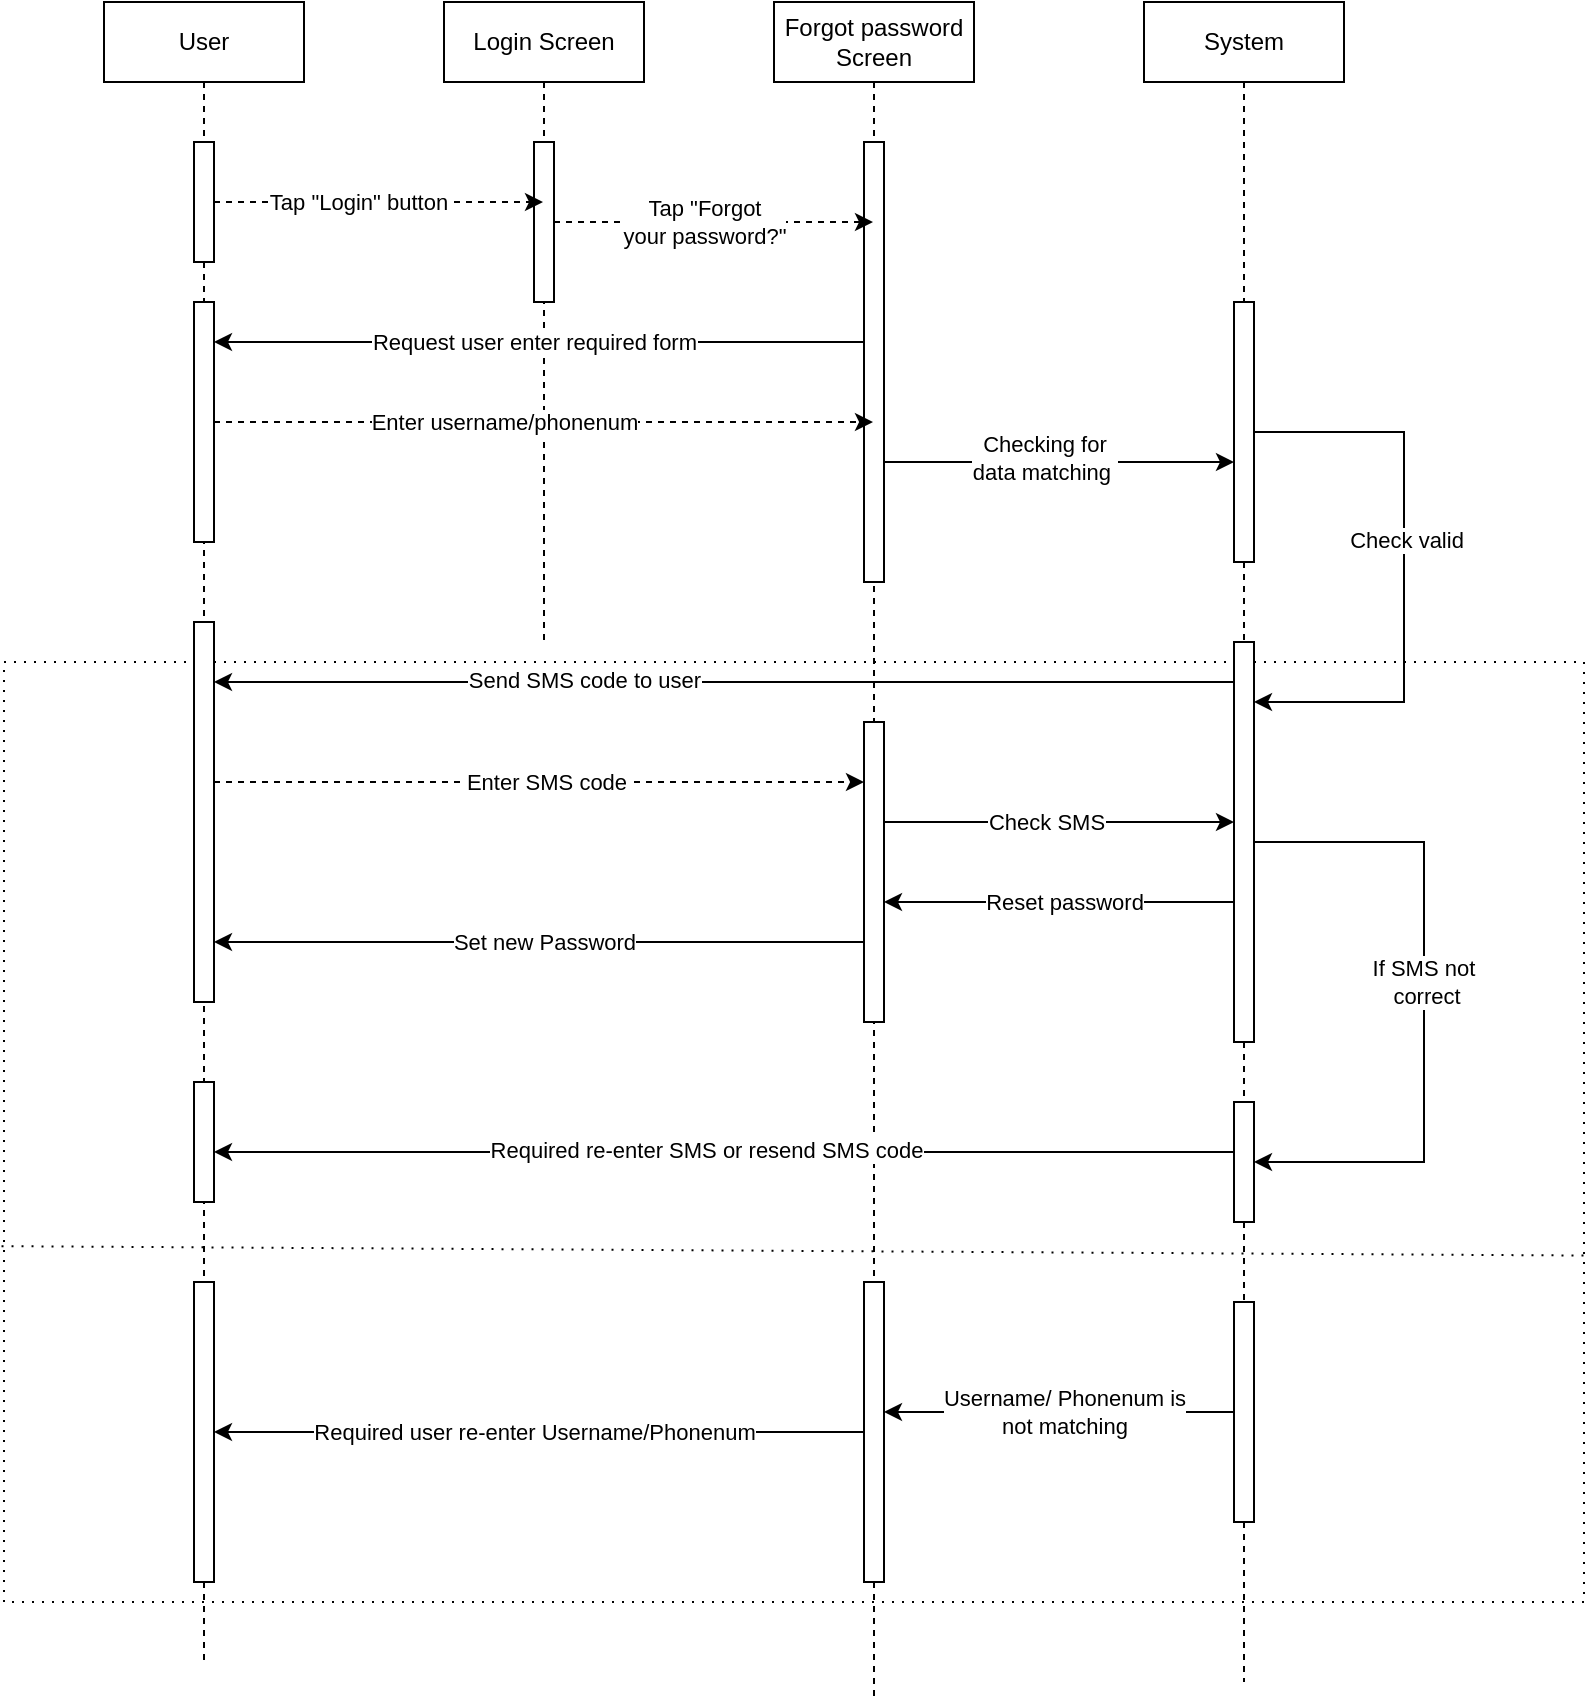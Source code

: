 <mxfile version="22.0.2" type="device">
  <diagram name="Page-1" id="2YBvvXClWsGukQMizWep">
    <mxGraphModel dx="989" dy="589" grid="1" gridSize="10" guides="1" tooltips="1" connect="1" arrows="1" fold="1" page="1" pageScale="1" pageWidth="850" pageHeight="1100" math="0" shadow="0">
      <root>
        <mxCell id="0" />
        <mxCell id="1" parent="0" />
        <mxCell id="EvKbofY6le2rrclzEL5l-23" value="" style="rounded=0;whiteSpace=wrap;html=1;dashed=1;dashPattern=1 4;" vertex="1" parent="1">
          <mxGeometry x="40" y="410" width="790" height="470" as="geometry" />
        </mxCell>
        <mxCell id="aM9ryv3xv72pqoxQDRHE-1" value="User" style="shape=umlLifeline;perimeter=lifelinePerimeter;whiteSpace=wrap;html=1;container=0;dropTarget=0;collapsible=0;recursiveResize=0;outlineConnect=0;portConstraint=eastwest;newEdgeStyle={&quot;edgeStyle&quot;:&quot;elbowEdgeStyle&quot;,&quot;elbow&quot;:&quot;vertical&quot;,&quot;curved&quot;:0,&quot;rounded&quot;:0};" parent="1" vertex="1">
          <mxGeometry x="90" y="80" width="100" height="830" as="geometry" />
        </mxCell>
        <mxCell id="aM9ryv3xv72pqoxQDRHE-2" value="" style="html=1;points=[];perimeter=orthogonalPerimeter;outlineConnect=0;targetShapes=umlLifeline;portConstraint=eastwest;newEdgeStyle={&quot;edgeStyle&quot;:&quot;elbowEdgeStyle&quot;,&quot;elbow&quot;:&quot;vertical&quot;,&quot;curved&quot;:0,&quot;rounded&quot;:0};" parent="aM9ryv3xv72pqoxQDRHE-1" vertex="1">
          <mxGeometry x="45" y="70" width="10" height="60" as="geometry" />
        </mxCell>
        <mxCell id="aM9ryv3xv72pqoxQDRHE-4" value="" style="html=1;points=[];perimeter=orthogonalPerimeter;outlineConnect=0;targetShapes=umlLifeline;portConstraint=eastwest;newEdgeStyle={&quot;edgeStyle&quot;:&quot;elbowEdgeStyle&quot;,&quot;elbow&quot;:&quot;vertical&quot;,&quot;curved&quot;:0,&quot;rounded&quot;:0};" parent="aM9ryv3xv72pqoxQDRHE-1" vertex="1">
          <mxGeometry x="45" y="150" width="10" height="120" as="geometry" />
        </mxCell>
        <mxCell id="EvKbofY6le2rrclzEL5l-18" value="" style="html=1;points=[];perimeter=orthogonalPerimeter;outlineConnect=0;targetShapes=umlLifeline;portConstraint=eastwest;newEdgeStyle={&quot;edgeStyle&quot;:&quot;elbowEdgeStyle&quot;,&quot;elbow&quot;:&quot;vertical&quot;,&quot;curved&quot;:0,&quot;rounded&quot;:0};" vertex="1" parent="aM9ryv3xv72pqoxQDRHE-1">
          <mxGeometry x="45" y="310" width="10" height="190" as="geometry" />
        </mxCell>
        <mxCell id="EvKbofY6le2rrclzEL5l-41" value="" style="html=1;points=[];perimeter=orthogonalPerimeter;outlineConnect=0;targetShapes=umlLifeline;portConstraint=eastwest;newEdgeStyle={&quot;edgeStyle&quot;:&quot;elbowEdgeStyle&quot;,&quot;elbow&quot;:&quot;vertical&quot;,&quot;curved&quot;:0,&quot;rounded&quot;:0};" vertex="1" parent="aM9ryv3xv72pqoxQDRHE-1">
          <mxGeometry x="45" y="540" width="10" height="60" as="geometry" />
        </mxCell>
        <mxCell id="EvKbofY6le2rrclzEL5l-55" value="" style="html=1;points=[];perimeter=orthogonalPerimeter;outlineConnect=0;targetShapes=umlLifeline;portConstraint=eastwest;newEdgeStyle={&quot;edgeStyle&quot;:&quot;elbowEdgeStyle&quot;,&quot;elbow&quot;:&quot;vertical&quot;,&quot;curved&quot;:0,&quot;rounded&quot;:0};" vertex="1" parent="aM9ryv3xv72pqoxQDRHE-1">
          <mxGeometry x="45" y="640" width="10" height="150" as="geometry" />
        </mxCell>
        <mxCell id="aM9ryv3xv72pqoxQDRHE-5" value="System" style="shape=umlLifeline;perimeter=lifelinePerimeter;whiteSpace=wrap;html=1;container=0;dropTarget=0;collapsible=0;recursiveResize=0;outlineConnect=0;portConstraint=eastwest;newEdgeStyle={&quot;edgeStyle&quot;:&quot;elbowEdgeStyle&quot;,&quot;elbow&quot;:&quot;vertical&quot;,&quot;curved&quot;:0,&quot;rounded&quot;:0};" parent="1" vertex="1">
          <mxGeometry x="610" y="80" width="100" height="840" as="geometry" />
        </mxCell>
        <mxCell id="EvKbofY6le2rrclzEL5l-43" style="edgeStyle=elbowEdgeStyle;rounded=0;orthogonalLoop=1;jettySize=auto;html=1;elbow=vertical;curved=0;" edge="1" parent="aM9ryv3xv72pqoxQDRHE-5" source="EvKbofY6le2rrclzEL5l-19" target="EvKbofY6le2rrclzEL5l-42">
          <mxGeometry relative="1" as="geometry">
            <Array as="points">
              <mxPoint x="140" y="535" />
            </Array>
          </mxGeometry>
        </mxCell>
        <mxCell id="EvKbofY6le2rrclzEL5l-44" value="If SMS not&amp;nbsp;&lt;br&gt;correct" style="edgeLabel;html=1;align=center;verticalAlign=middle;resizable=0;points=[];" vertex="1" connectable="0" parent="EvKbofY6le2rrclzEL5l-43">
          <mxGeometry x="-0.062" y="1" relative="1" as="geometry">
            <mxPoint as="offset" />
          </mxGeometry>
        </mxCell>
        <mxCell id="EvKbofY6le2rrclzEL5l-19" value="" style="html=1;points=[];perimeter=orthogonalPerimeter;outlineConnect=0;targetShapes=umlLifeline;portConstraint=eastwest;newEdgeStyle={&quot;edgeStyle&quot;:&quot;elbowEdgeStyle&quot;,&quot;elbow&quot;:&quot;vertical&quot;,&quot;curved&quot;:0,&quot;rounded&quot;:0};" vertex="1" parent="aM9ryv3xv72pqoxQDRHE-5">
          <mxGeometry x="45" y="320" width="10" height="200" as="geometry" />
        </mxCell>
        <mxCell id="EvKbofY6le2rrclzEL5l-42" value="" style="html=1;points=[];perimeter=orthogonalPerimeter;outlineConnect=0;targetShapes=umlLifeline;portConstraint=eastwest;newEdgeStyle={&quot;edgeStyle&quot;:&quot;elbowEdgeStyle&quot;,&quot;elbow&quot;:&quot;vertical&quot;,&quot;curved&quot;:0,&quot;rounded&quot;:0};" vertex="1" parent="aM9ryv3xv72pqoxQDRHE-5">
          <mxGeometry x="45" y="550" width="10" height="60" as="geometry" />
        </mxCell>
        <mxCell id="EvKbofY6le2rrclzEL5l-51" value="" style="html=1;points=[];perimeter=orthogonalPerimeter;outlineConnect=0;targetShapes=umlLifeline;portConstraint=eastwest;newEdgeStyle={&quot;edgeStyle&quot;:&quot;elbowEdgeStyle&quot;,&quot;elbow&quot;:&quot;vertical&quot;,&quot;curved&quot;:0,&quot;rounded&quot;:0};" vertex="1" parent="aM9ryv3xv72pqoxQDRHE-5">
          <mxGeometry x="45" y="650" width="10" height="110" as="geometry" />
        </mxCell>
        <mxCell id="EvKbofY6le2rrclzEL5l-3" value="Login Screen" style="shape=umlLifeline;perimeter=lifelinePerimeter;whiteSpace=wrap;html=1;container=0;dropTarget=0;collapsible=0;recursiveResize=0;outlineConnect=0;portConstraint=eastwest;newEdgeStyle={&quot;edgeStyle&quot;:&quot;elbowEdgeStyle&quot;,&quot;elbow&quot;:&quot;vertical&quot;,&quot;curved&quot;:0,&quot;rounded&quot;:0};" vertex="1" parent="1">
          <mxGeometry x="260" y="80" width="100" height="320" as="geometry" />
        </mxCell>
        <mxCell id="EvKbofY6le2rrclzEL5l-4" value="" style="html=1;points=[];perimeter=orthogonalPerimeter;outlineConnect=0;targetShapes=umlLifeline;portConstraint=eastwest;newEdgeStyle={&quot;edgeStyle&quot;:&quot;elbowEdgeStyle&quot;,&quot;elbow&quot;:&quot;vertical&quot;,&quot;curved&quot;:0,&quot;rounded&quot;:0};" vertex="1" parent="EvKbofY6le2rrclzEL5l-3">
          <mxGeometry x="45" y="70" width="10" height="80" as="geometry" />
        </mxCell>
        <mxCell id="EvKbofY6le2rrclzEL5l-5" value="Forgot password&lt;br&gt;Screen" style="shape=umlLifeline;perimeter=lifelinePerimeter;whiteSpace=wrap;html=1;container=0;dropTarget=0;collapsible=0;recursiveResize=0;outlineConnect=0;portConstraint=eastwest;newEdgeStyle={&quot;edgeStyle&quot;:&quot;elbowEdgeStyle&quot;,&quot;elbow&quot;:&quot;vertical&quot;,&quot;curved&quot;:0,&quot;rounded&quot;:0};" vertex="1" parent="1">
          <mxGeometry x="425" y="80" width="100" height="850" as="geometry" />
        </mxCell>
        <mxCell id="EvKbofY6le2rrclzEL5l-6" value="" style="html=1;points=[];perimeter=orthogonalPerimeter;outlineConnect=0;targetShapes=umlLifeline;portConstraint=eastwest;newEdgeStyle={&quot;edgeStyle&quot;:&quot;elbowEdgeStyle&quot;,&quot;elbow&quot;:&quot;vertical&quot;,&quot;curved&quot;:0,&quot;rounded&quot;:0};" vertex="1" parent="EvKbofY6le2rrclzEL5l-5">
          <mxGeometry x="45" y="70" width="10" height="220" as="geometry" />
        </mxCell>
        <mxCell id="EvKbofY6le2rrclzEL5l-26" value="" style="html=1;points=[];perimeter=orthogonalPerimeter;outlineConnect=0;targetShapes=umlLifeline;portConstraint=eastwest;newEdgeStyle={&quot;edgeStyle&quot;:&quot;elbowEdgeStyle&quot;,&quot;elbow&quot;:&quot;vertical&quot;,&quot;curved&quot;:0,&quot;rounded&quot;:0};" vertex="1" parent="EvKbofY6le2rrclzEL5l-5">
          <mxGeometry x="45" y="360" width="10" height="150" as="geometry" />
        </mxCell>
        <mxCell id="EvKbofY6le2rrclzEL5l-52" value="" style="html=1;points=[];perimeter=orthogonalPerimeter;outlineConnect=0;targetShapes=umlLifeline;portConstraint=eastwest;newEdgeStyle={&quot;edgeStyle&quot;:&quot;elbowEdgeStyle&quot;,&quot;elbow&quot;:&quot;vertical&quot;,&quot;curved&quot;:0,&quot;rounded&quot;:0};" vertex="1" parent="EvKbofY6le2rrclzEL5l-5">
          <mxGeometry x="45" y="640" width="10" height="150" as="geometry" />
        </mxCell>
        <mxCell id="EvKbofY6le2rrclzEL5l-7" style="edgeStyle=elbowEdgeStyle;rounded=0;orthogonalLoop=1;jettySize=auto;html=1;elbow=vertical;curved=0;dashed=1;" edge="1" parent="1" source="aM9ryv3xv72pqoxQDRHE-2" target="EvKbofY6le2rrclzEL5l-3">
          <mxGeometry relative="1" as="geometry" />
        </mxCell>
        <mxCell id="EvKbofY6le2rrclzEL5l-8" value="Tap &quot;Login&quot; button" style="edgeLabel;html=1;align=center;verticalAlign=middle;resizable=0;points=[];" vertex="1" connectable="0" parent="EvKbofY6le2rrclzEL5l-7">
          <mxGeometry x="-0.129" relative="1" as="geometry">
            <mxPoint as="offset" />
          </mxGeometry>
        </mxCell>
        <mxCell id="EvKbofY6le2rrclzEL5l-9" style="edgeStyle=elbowEdgeStyle;rounded=0;orthogonalLoop=1;jettySize=auto;html=1;elbow=vertical;curved=0;dashed=1;" edge="1" parent="1" source="EvKbofY6le2rrclzEL5l-4" target="EvKbofY6le2rrclzEL5l-5">
          <mxGeometry relative="1" as="geometry" />
        </mxCell>
        <mxCell id="EvKbofY6le2rrclzEL5l-10" value="Tap &quot;Forgot&lt;br&gt;your password?&quot;" style="edgeLabel;html=1;align=center;verticalAlign=middle;resizable=0;points=[];" vertex="1" connectable="0" parent="EvKbofY6le2rrclzEL5l-9">
          <mxGeometry x="-0.185" y="-3" relative="1" as="geometry">
            <mxPoint x="10" y="-3" as="offset" />
          </mxGeometry>
        </mxCell>
        <mxCell id="EvKbofY6le2rrclzEL5l-11" style="edgeStyle=elbowEdgeStyle;rounded=0;orthogonalLoop=1;jettySize=auto;html=1;elbow=vertical;curved=0;" edge="1" parent="1" source="EvKbofY6le2rrclzEL5l-6" target="aM9ryv3xv72pqoxQDRHE-4">
          <mxGeometry relative="1" as="geometry">
            <mxPoint x="150" y="250" as="targetPoint" />
            <Array as="points">
              <mxPoint x="220" y="250" />
            </Array>
          </mxGeometry>
        </mxCell>
        <mxCell id="EvKbofY6le2rrclzEL5l-12" value="Request user enter required form" style="edgeLabel;html=1;align=center;verticalAlign=middle;resizable=0;points=[];" vertex="1" connectable="0" parent="EvKbofY6le2rrclzEL5l-11">
          <mxGeometry x="0.38" y="-1" relative="1" as="geometry">
            <mxPoint x="59" y="1" as="offset" />
          </mxGeometry>
        </mxCell>
        <mxCell id="EvKbofY6le2rrclzEL5l-13" style="edgeStyle=elbowEdgeStyle;rounded=0;orthogonalLoop=1;jettySize=auto;html=1;elbow=vertical;curved=0;dashed=1;" edge="1" parent="1" source="aM9ryv3xv72pqoxQDRHE-4" target="EvKbofY6le2rrclzEL5l-5">
          <mxGeometry relative="1" as="geometry" />
        </mxCell>
        <mxCell id="EvKbofY6le2rrclzEL5l-14" value="Enter username/phonenum" style="edgeLabel;html=1;align=center;verticalAlign=middle;resizable=0;points=[];" vertex="1" connectable="0" parent="EvKbofY6le2rrclzEL5l-13">
          <mxGeometry x="-0.474" relative="1" as="geometry">
            <mxPoint x="58" as="offset" />
          </mxGeometry>
        </mxCell>
        <mxCell id="EvKbofY6le2rrclzEL5l-16" style="edgeStyle=elbowEdgeStyle;rounded=0;orthogonalLoop=1;jettySize=auto;html=1;elbow=vertical;curved=0;" edge="1" parent="1">
          <mxGeometry relative="1" as="geometry">
            <mxPoint x="480" y="309.997" as="sourcePoint" />
            <mxPoint x="655" y="309.997" as="targetPoint" />
          </mxGeometry>
        </mxCell>
        <mxCell id="EvKbofY6le2rrclzEL5l-17" value="Checking for&lt;br&gt;data matching&amp;nbsp;" style="edgeLabel;html=1;align=center;verticalAlign=middle;resizable=0;points=[];" vertex="1" connectable="0" parent="EvKbofY6le2rrclzEL5l-16">
          <mxGeometry x="-0.313" y="2" relative="1" as="geometry">
            <mxPoint x="20" as="offset" />
          </mxGeometry>
        </mxCell>
        <mxCell id="EvKbofY6le2rrclzEL5l-20" style="edgeStyle=elbowEdgeStyle;rounded=0;orthogonalLoop=1;jettySize=auto;html=1;" edge="1" parent="1" source="aM9ryv3xv72pqoxQDRHE-6" target="EvKbofY6le2rrclzEL5l-19">
          <mxGeometry relative="1" as="geometry">
            <mxPoint x="730" y="450" as="targetPoint" />
            <Array as="points">
              <mxPoint x="740" y="430" />
            </Array>
          </mxGeometry>
        </mxCell>
        <mxCell id="EvKbofY6le2rrclzEL5l-22" value="Check valid" style="edgeLabel;html=1;align=center;verticalAlign=middle;resizable=0;points=[];" vertex="1" connectable="0" parent="EvKbofY6le2rrclzEL5l-20">
          <mxGeometry x="-0.096" y="1" relative="1" as="geometry">
            <mxPoint as="offset" />
          </mxGeometry>
        </mxCell>
        <mxCell id="aM9ryv3xv72pqoxQDRHE-6" value="" style="html=1;points=[];perimeter=orthogonalPerimeter;outlineConnect=0;targetShapes=umlLifeline;portConstraint=eastwest;newEdgeStyle={&quot;edgeStyle&quot;:&quot;elbowEdgeStyle&quot;,&quot;elbow&quot;:&quot;vertical&quot;,&quot;curved&quot;:0,&quot;rounded&quot;:0};" parent="1" vertex="1">
          <mxGeometry x="655" y="230" width="10" height="130" as="geometry" />
        </mxCell>
        <mxCell id="EvKbofY6le2rrclzEL5l-24" style="edgeStyle=elbowEdgeStyle;rounded=0;orthogonalLoop=1;jettySize=auto;html=1;elbow=vertical;curved=0;" edge="1" parent="1">
          <mxGeometry relative="1" as="geometry">
            <mxPoint x="655" y="419.997" as="sourcePoint" />
            <mxPoint x="145" y="419.997" as="targetPoint" />
          </mxGeometry>
        </mxCell>
        <mxCell id="EvKbofY6le2rrclzEL5l-25" value="Send SMS code to user" style="edgeLabel;html=1;align=center;verticalAlign=middle;resizable=0;points=[];" vertex="1" connectable="0" parent="EvKbofY6le2rrclzEL5l-24">
          <mxGeometry x="0.339" y="-1" relative="1" as="geometry">
            <mxPoint x="16" as="offset" />
          </mxGeometry>
        </mxCell>
        <mxCell id="EvKbofY6le2rrclzEL5l-27" style="edgeStyle=elbowEdgeStyle;rounded=0;orthogonalLoop=1;jettySize=auto;html=1;elbow=vertical;curved=0;dashed=1;" edge="1" parent="1" source="EvKbofY6le2rrclzEL5l-18" target="EvKbofY6le2rrclzEL5l-26">
          <mxGeometry relative="1" as="geometry">
            <Array as="points">
              <mxPoint x="400" y="470" />
            </Array>
          </mxGeometry>
        </mxCell>
        <mxCell id="EvKbofY6le2rrclzEL5l-28" value="Enter SMS code" style="edgeLabel;html=1;align=center;verticalAlign=middle;resizable=0;points=[];" vertex="1" connectable="0" parent="EvKbofY6le2rrclzEL5l-27">
          <mxGeometry x="-0.303" y="-1" relative="1" as="geometry">
            <mxPoint x="52" y="-1" as="offset" />
          </mxGeometry>
        </mxCell>
        <mxCell id="EvKbofY6le2rrclzEL5l-29" style="edgeStyle=elbowEdgeStyle;rounded=0;orthogonalLoop=1;jettySize=auto;html=1;elbow=vertical;curved=0;" edge="1" parent="1">
          <mxGeometry relative="1" as="geometry">
            <mxPoint x="480" y="490" as="sourcePoint" />
            <mxPoint x="655" y="490" as="targetPoint" />
          </mxGeometry>
        </mxCell>
        <mxCell id="EvKbofY6le2rrclzEL5l-30" value="Check SMS" style="edgeLabel;html=1;align=center;verticalAlign=middle;resizable=0;points=[];" vertex="1" connectable="0" parent="EvKbofY6le2rrclzEL5l-29">
          <mxGeometry x="-0.333" y="-2" relative="1" as="geometry">
            <mxPoint x="22" y="-2" as="offset" />
          </mxGeometry>
        </mxCell>
        <mxCell id="EvKbofY6le2rrclzEL5l-37" style="edgeStyle=elbowEdgeStyle;rounded=0;orthogonalLoop=1;jettySize=auto;html=1;elbow=vertical;curved=0;" edge="1" parent="1">
          <mxGeometry relative="1" as="geometry">
            <mxPoint x="655" y="530" as="sourcePoint" />
            <mxPoint x="480" y="530" as="targetPoint" />
          </mxGeometry>
        </mxCell>
        <mxCell id="EvKbofY6le2rrclzEL5l-38" value="Reset password" style="edgeLabel;html=1;align=center;verticalAlign=middle;resizable=0;points=[];" vertex="1" connectable="0" parent="EvKbofY6le2rrclzEL5l-37">
          <mxGeometry x="0.316" relative="1" as="geometry">
            <mxPoint x="30" as="offset" />
          </mxGeometry>
        </mxCell>
        <mxCell id="EvKbofY6le2rrclzEL5l-39" style="edgeStyle=elbowEdgeStyle;rounded=0;orthogonalLoop=1;jettySize=auto;html=1;elbow=vertical;curved=0;" edge="1" parent="1">
          <mxGeometry relative="1" as="geometry">
            <mxPoint x="470" y="550" as="sourcePoint" />
            <mxPoint x="145" y="550" as="targetPoint" />
          </mxGeometry>
        </mxCell>
        <mxCell id="EvKbofY6le2rrclzEL5l-40" value="Set new Password" style="edgeLabel;html=1;align=center;verticalAlign=middle;resizable=0;points=[];" vertex="1" connectable="0" parent="EvKbofY6le2rrclzEL5l-39">
          <mxGeometry x="0.384" y="-1" relative="1" as="geometry">
            <mxPoint x="65" y="1" as="offset" />
          </mxGeometry>
        </mxCell>
        <mxCell id="EvKbofY6le2rrclzEL5l-45" style="edgeStyle=elbowEdgeStyle;rounded=0;orthogonalLoop=1;jettySize=auto;html=1;elbow=vertical;curved=0;" edge="1" parent="1" source="EvKbofY6le2rrclzEL5l-42" target="EvKbofY6le2rrclzEL5l-41">
          <mxGeometry relative="1" as="geometry" />
        </mxCell>
        <mxCell id="EvKbofY6le2rrclzEL5l-46" value="Required re-enter SMS or resend SMS code" style="edgeLabel;html=1;align=center;verticalAlign=middle;resizable=0;points=[];" vertex="1" connectable="0" parent="EvKbofY6le2rrclzEL5l-45">
          <mxGeometry x="0.198" y="-1" relative="1" as="geometry">
            <mxPoint x="41" as="offset" />
          </mxGeometry>
        </mxCell>
        <mxCell id="EvKbofY6le2rrclzEL5l-48" style="rounded=0;orthogonalLoop=1;jettySize=auto;html=1;entryX=1.004;entryY=0.674;entryDx=0;entryDy=0;entryPerimeter=0;exitX=0.001;exitY=0.664;exitDx=0;exitDy=0;exitPerimeter=0;dashed=1;dashPattern=1 4;endArrow=none;endFill=0;" edge="1" parent="1">
          <mxGeometry relative="1" as="geometry">
            <mxPoint x="831.13" y="706.78" as="targetPoint" />
            <mxPoint x="38.76" y="702.08" as="sourcePoint" />
          </mxGeometry>
        </mxCell>
        <mxCell id="EvKbofY6le2rrclzEL5l-53" style="edgeStyle=elbowEdgeStyle;rounded=0;orthogonalLoop=1;jettySize=auto;html=1;elbow=vertical;curved=0;" edge="1" parent="1" source="EvKbofY6le2rrclzEL5l-51" target="EvKbofY6le2rrclzEL5l-52">
          <mxGeometry relative="1" as="geometry" />
        </mxCell>
        <mxCell id="EvKbofY6le2rrclzEL5l-54" value="Username/ Phonenum is&lt;br&gt;not matching" style="edgeLabel;html=1;align=center;verticalAlign=middle;resizable=0;points=[];" vertex="1" connectable="0" parent="EvKbofY6le2rrclzEL5l-53">
          <mxGeometry x="0.315" y="-2" relative="1" as="geometry">
            <mxPoint x="30" y="2" as="offset" />
          </mxGeometry>
        </mxCell>
        <mxCell id="EvKbofY6le2rrclzEL5l-56" style="edgeStyle=elbowEdgeStyle;rounded=0;orthogonalLoop=1;jettySize=auto;html=1;elbow=vertical;curved=0;" edge="1" parent="1" source="EvKbofY6le2rrclzEL5l-52" target="EvKbofY6le2rrclzEL5l-55">
          <mxGeometry relative="1" as="geometry" />
        </mxCell>
        <mxCell id="EvKbofY6le2rrclzEL5l-57" value="Required user re-enter Username/Phonenum" style="edgeLabel;html=1;align=center;verticalAlign=middle;resizable=0;points=[];" vertex="1" connectable="0" parent="EvKbofY6le2rrclzEL5l-56">
          <mxGeometry x="0.445" y="-1" relative="1" as="geometry">
            <mxPoint x="70" y="1" as="offset" />
          </mxGeometry>
        </mxCell>
      </root>
    </mxGraphModel>
  </diagram>
</mxfile>
